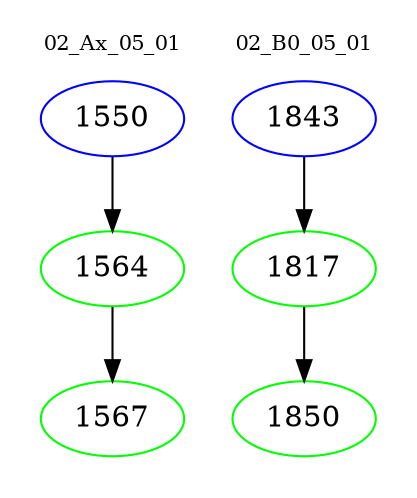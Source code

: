 digraph{
subgraph cluster_0 {
color = white
label = "02_Ax_05_01";
fontsize=10;
T0_1550 [label="1550", color="blue"]
T0_1550 -> T0_1564 [color="black"]
T0_1564 [label="1564", color="green"]
T0_1564 -> T0_1567 [color="black"]
T0_1567 [label="1567", color="green"]
}
subgraph cluster_1 {
color = white
label = "02_B0_05_01";
fontsize=10;
T1_1843 [label="1843", color="blue"]
T1_1843 -> T1_1817 [color="black"]
T1_1817 [label="1817", color="green"]
T1_1817 -> T1_1850 [color="black"]
T1_1850 [label="1850", color="green"]
}
}
